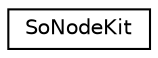 digraph "Graphical Class Hierarchy"
{
 // LATEX_PDF_SIZE
  edge [fontname="Helvetica",fontsize="10",labelfontname="Helvetica",labelfontsize="10"];
  node [fontname="Helvetica",fontsize="10",shape=record];
  rankdir="LR";
  Node0 [label="SoNodeKit",height=0.2,width=0.4,color="black", fillcolor="white", style="filled",URL="$classSoNodeKit.html",tooltip="The SoNodeKit class is used to initialize the nodekit classes."];
}
